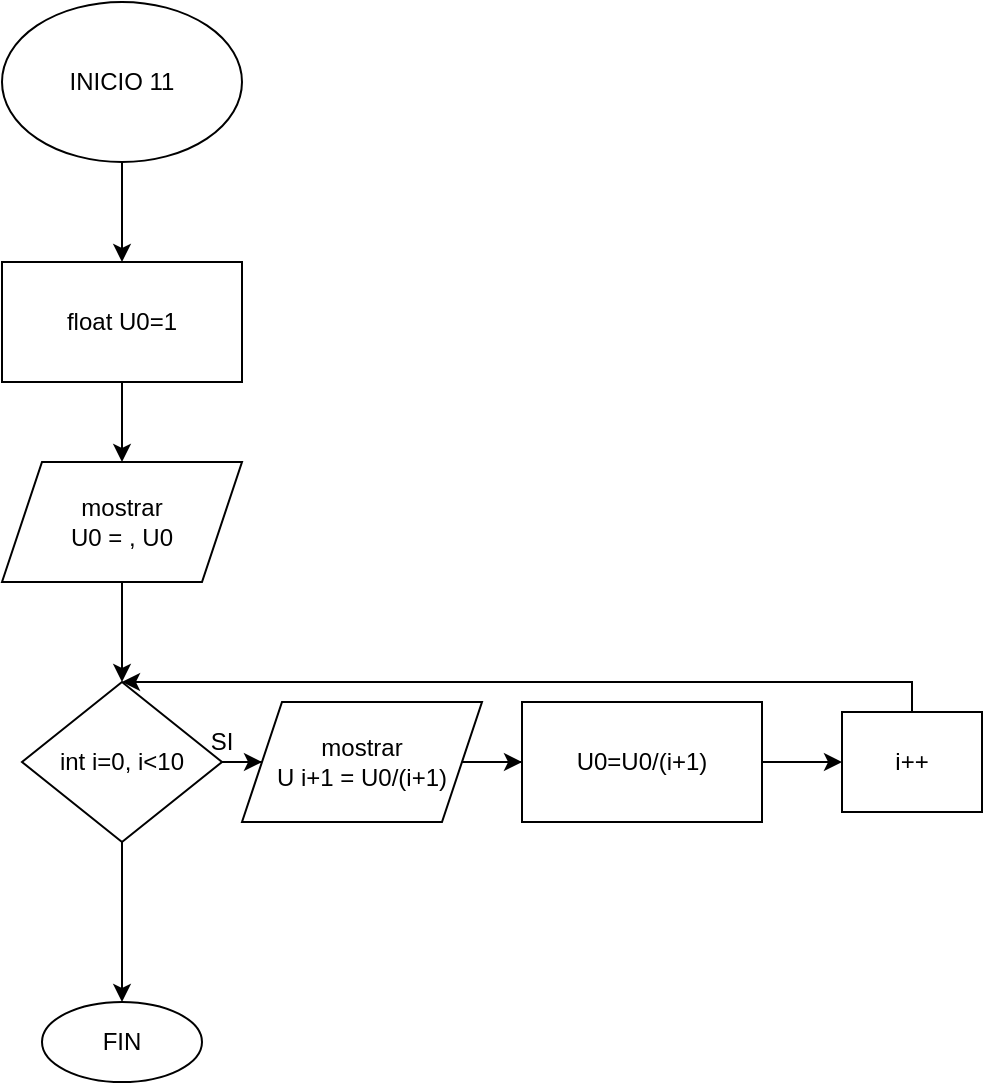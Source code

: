 <mxfile version="24.4.0" type="github">
  <diagram name="Página-1" id="0CUdK-C-PZdo5PINtAoP">
    <mxGraphModel dx="730" dy="775" grid="1" gridSize="10" guides="1" tooltips="1" connect="1" arrows="1" fold="1" page="1" pageScale="1" pageWidth="827" pageHeight="1169" math="0" shadow="0">
      <root>
        <mxCell id="0" />
        <mxCell id="1" parent="0" />
        <mxCell id="AVogCQSENhiphpuMWVni-3" value="" style="edgeStyle=orthogonalEdgeStyle;rounded=0;orthogonalLoop=1;jettySize=auto;html=1;" edge="1" parent="1" source="AVogCQSENhiphpuMWVni-1" target="AVogCQSENhiphpuMWVni-2">
          <mxGeometry relative="1" as="geometry" />
        </mxCell>
        <mxCell id="AVogCQSENhiphpuMWVni-1" value="INICIO 11" style="ellipse;whiteSpace=wrap;html=1;" vertex="1" parent="1">
          <mxGeometry x="160" y="30" width="120" height="80" as="geometry" />
        </mxCell>
        <mxCell id="AVogCQSENhiphpuMWVni-5" value="" style="edgeStyle=orthogonalEdgeStyle;rounded=0;orthogonalLoop=1;jettySize=auto;html=1;" edge="1" parent="1" source="AVogCQSENhiphpuMWVni-2" target="AVogCQSENhiphpuMWVni-4">
          <mxGeometry relative="1" as="geometry" />
        </mxCell>
        <mxCell id="AVogCQSENhiphpuMWVni-2" value="float U0=1" style="whiteSpace=wrap;html=1;" vertex="1" parent="1">
          <mxGeometry x="160" y="160" width="120" height="60" as="geometry" />
        </mxCell>
        <mxCell id="AVogCQSENhiphpuMWVni-7" value="" style="edgeStyle=orthogonalEdgeStyle;rounded=0;orthogonalLoop=1;jettySize=auto;html=1;" edge="1" parent="1" source="AVogCQSENhiphpuMWVni-4" target="AVogCQSENhiphpuMWVni-6">
          <mxGeometry relative="1" as="geometry" />
        </mxCell>
        <mxCell id="AVogCQSENhiphpuMWVni-4" value="mostrar&lt;div&gt;U0 = , U0&lt;br&gt;&lt;/div&gt;" style="shape=parallelogram;perimeter=parallelogramPerimeter;whiteSpace=wrap;html=1;fixedSize=1;" vertex="1" parent="1">
          <mxGeometry x="160" y="260" width="120" height="60" as="geometry" />
        </mxCell>
        <mxCell id="AVogCQSENhiphpuMWVni-9" value="" style="edgeStyle=orthogonalEdgeStyle;rounded=0;orthogonalLoop=1;jettySize=auto;html=1;" edge="1" parent="1" source="AVogCQSENhiphpuMWVni-6" target="AVogCQSENhiphpuMWVni-8">
          <mxGeometry relative="1" as="geometry" />
        </mxCell>
        <mxCell id="AVogCQSENhiphpuMWVni-17" value="" style="edgeStyle=orthogonalEdgeStyle;rounded=0;orthogonalLoop=1;jettySize=auto;html=1;" edge="1" parent="1" source="AVogCQSENhiphpuMWVni-6" target="AVogCQSENhiphpuMWVni-16">
          <mxGeometry relative="1" as="geometry" />
        </mxCell>
        <mxCell id="AVogCQSENhiphpuMWVni-6" value="int i=0, i&amp;lt;10" style="rhombus;whiteSpace=wrap;html=1;" vertex="1" parent="1">
          <mxGeometry x="170" y="370" width="100" height="80" as="geometry" />
        </mxCell>
        <mxCell id="AVogCQSENhiphpuMWVni-11" value="" style="edgeStyle=orthogonalEdgeStyle;rounded=0;orthogonalLoop=1;jettySize=auto;html=1;" edge="1" parent="1" source="AVogCQSENhiphpuMWVni-8" target="AVogCQSENhiphpuMWVni-10">
          <mxGeometry relative="1" as="geometry" />
        </mxCell>
        <mxCell id="AVogCQSENhiphpuMWVni-8" value="&lt;div&gt;mostrar&lt;/div&gt;U i+1 = U0/(i+1)" style="shape=parallelogram;perimeter=parallelogramPerimeter;whiteSpace=wrap;html=1;fixedSize=1;" vertex="1" parent="1">
          <mxGeometry x="280" y="380" width="120" height="60" as="geometry" />
        </mxCell>
        <mxCell id="AVogCQSENhiphpuMWVni-13" value="" style="edgeStyle=orthogonalEdgeStyle;rounded=0;orthogonalLoop=1;jettySize=auto;html=1;" edge="1" parent="1" source="AVogCQSENhiphpuMWVni-10" target="AVogCQSENhiphpuMWVni-12">
          <mxGeometry relative="1" as="geometry" />
        </mxCell>
        <mxCell id="AVogCQSENhiphpuMWVni-10" value="U0=U0/(i+1)" style="whiteSpace=wrap;html=1;" vertex="1" parent="1">
          <mxGeometry x="420" y="380" width="120" height="60" as="geometry" />
        </mxCell>
        <mxCell id="AVogCQSENhiphpuMWVni-14" style="edgeStyle=orthogonalEdgeStyle;rounded=0;orthogonalLoop=1;jettySize=auto;html=1;entryX=0.5;entryY=0;entryDx=0;entryDy=0;" edge="1" parent="1" source="AVogCQSENhiphpuMWVni-12" target="AVogCQSENhiphpuMWVni-6">
          <mxGeometry relative="1" as="geometry">
            <mxPoint x="615" y="340" as="targetPoint" />
            <Array as="points">
              <mxPoint x="615" y="370" />
            </Array>
          </mxGeometry>
        </mxCell>
        <mxCell id="AVogCQSENhiphpuMWVni-12" value="i++" style="whiteSpace=wrap;html=1;" vertex="1" parent="1">
          <mxGeometry x="580" y="385" width="70" height="50" as="geometry" />
        </mxCell>
        <mxCell id="AVogCQSENhiphpuMWVni-15" value="SI" style="text;html=1;align=center;verticalAlign=middle;whiteSpace=wrap;rounded=0;" vertex="1" parent="1">
          <mxGeometry x="240" y="385" width="60" height="30" as="geometry" />
        </mxCell>
        <mxCell id="AVogCQSENhiphpuMWVni-16" value="FIN" style="ellipse;whiteSpace=wrap;html=1;" vertex="1" parent="1">
          <mxGeometry x="180" y="530" width="80" height="40" as="geometry" />
        </mxCell>
      </root>
    </mxGraphModel>
  </diagram>
</mxfile>

